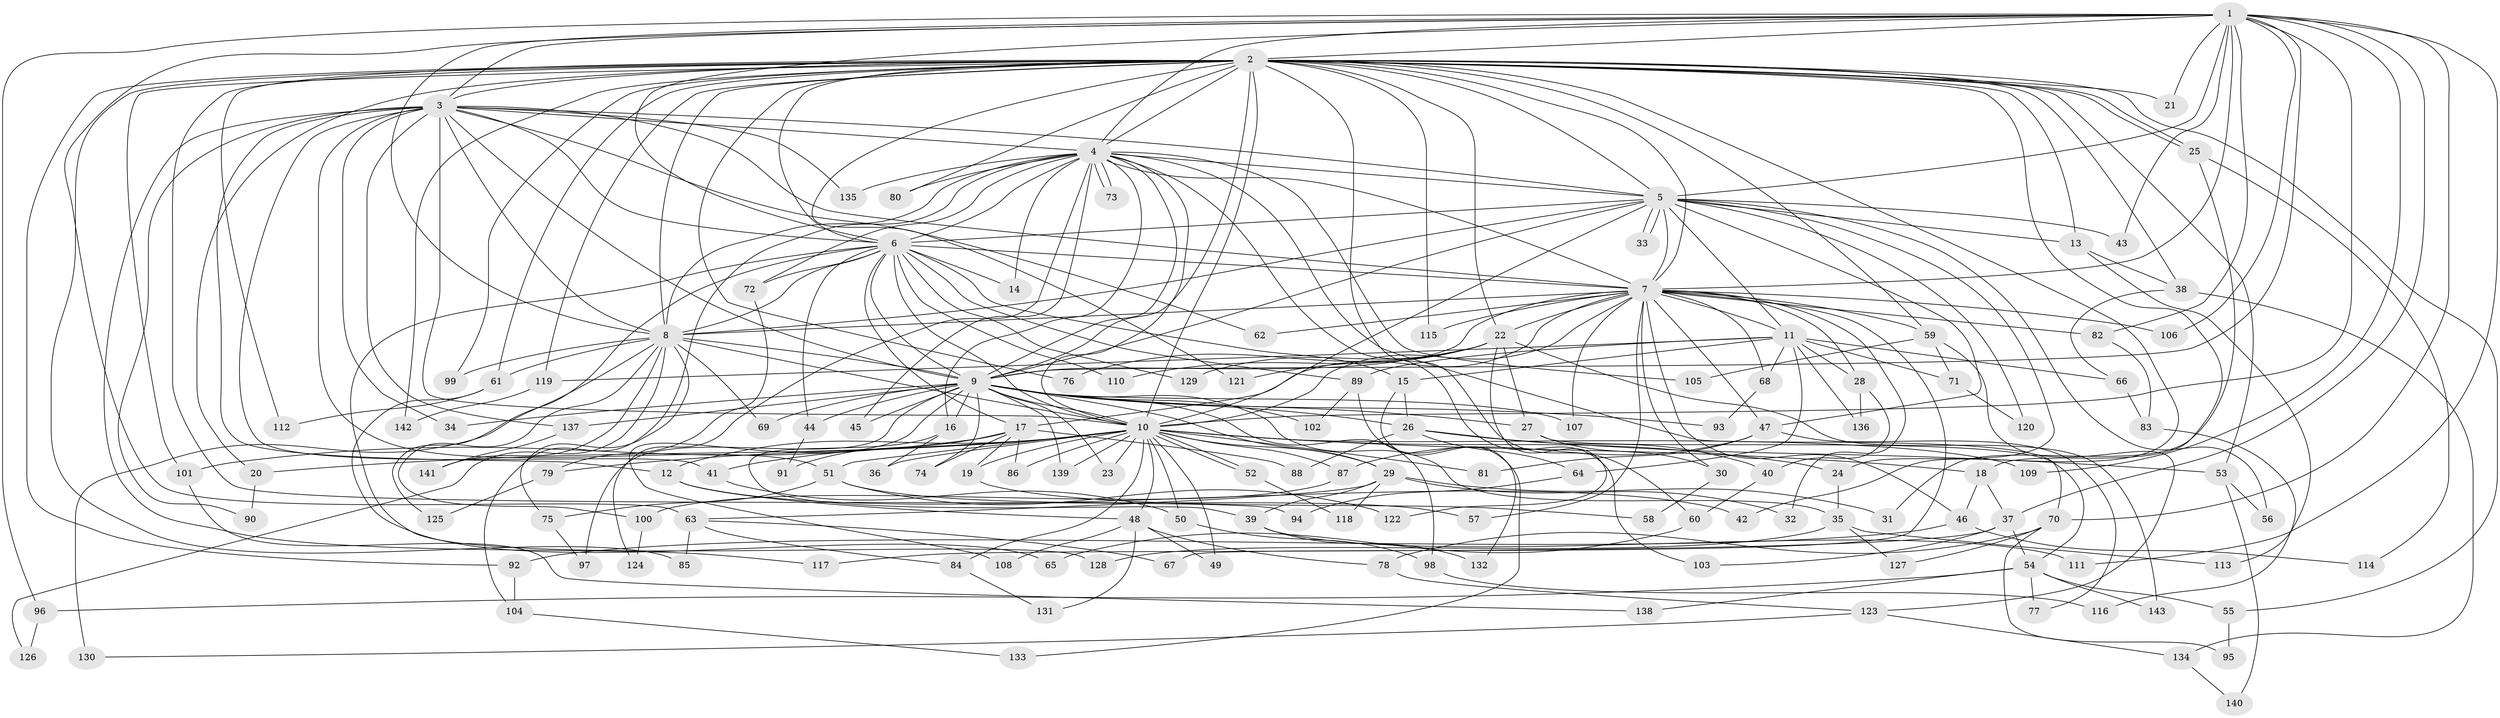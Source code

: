 // Generated by graph-tools (version 1.1) at 2025/11/02/27/25 16:11:04]
// undirected, 143 vertices, 311 edges
graph export_dot {
graph [start="1"]
  node [color=gray90,style=filled];
  1;
  2;
  3;
  4;
  5;
  6;
  7;
  8;
  9;
  10;
  11;
  12;
  13;
  14;
  15;
  16;
  17;
  18;
  19;
  20;
  21;
  22;
  23;
  24;
  25;
  26;
  27;
  28;
  29;
  30;
  31;
  32;
  33;
  34;
  35;
  36;
  37;
  38;
  39;
  40;
  41;
  42;
  43;
  44;
  45;
  46;
  47;
  48;
  49;
  50;
  51;
  52;
  53;
  54;
  55;
  56;
  57;
  58;
  59;
  60;
  61;
  62;
  63;
  64;
  65;
  66;
  67;
  68;
  69;
  70;
  71;
  72;
  73;
  74;
  75;
  76;
  77;
  78;
  79;
  80;
  81;
  82;
  83;
  84;
  85;
  86;
  87;
  88;
  89;
  90;
  91;
  92;
  93;
  94;
  95;
  96;
  97;
  98;
  99;
  100;
  101;
  102;
  103;
  104;
  105;
  106;
  107;
  108;
  109;
  110;
  111;
  112;
  113;
  114;
  115;
  116;
  117;
  118;
  119;
  120;
  121;
  122;
  123;
  124;
  125;
  126;
  127;
  128;
  129;
  130;
  131;
  132;
  133;
  134;
  135;
  136;
  137;
  138;
  139;
  140;
  141;
  142;
  143;
  1 -- 2;
  1 -- 3;
  1 -- 4;
  1 -- 5;
  1 -- 6;
  1 -- 7;
  1 -- 8;
  1 -- 9;
  1 -- 10;
  1 -- 21;
  1 -- 37;
  1 -- 43;
  1 -- 63;
  1 -- 70;
  1 -- 82;
  1 -- 96;
  1 -- 106;
  1 -- 109;
  1 -- 111;
  2 -- 3;
  2 -- 4;
  2 -- 5;
  2 -- 6;
  2 -- 7;
  2 -- 8;
  2 -- 9;
  2 -- 10;
  2 -- 13;
  2 -- 18;
  2 -- 20;
  2 -- 21;
  2 -- 22;
  2 -- 25;
  2 -- 25;
  2 -- 38;
  2 -- 42;
  2 -- 53;
  2 -- 55;
  2 -- 59;
  2 -- 60;
  2 -- 61;
  2 -- 76;
  2 -- 80;
  2 -- 85;
  2 -- 92;
  2 -- 94;
  2 -- 99;
  2 -- 101;
  2 -- 112;
  2 -- 115;
  2 -- 119;
  2 -- 121;
  2 -- 142;
  3 -- 4;
  3 -- 5;
  3 -- 6;
  3 -- 7;
  3 -- 8;
  3 -- 9;
  3 -- 10;
  3 -- 12;
  3 -- 34;
  3 -- 41;
  3 -- 51;
  3 -- 62;
  3 -- 90;
  3 -- 117;
  3 -- 135;
  3 -- 137;
  4 -- 5;
  4 -- 6;
  4 -- 7;
  4 -- 8;
  4 -- 9;
  4 -- 10;
  4 -- 14;
  4 -- 16;
  4 -- 45;
  4 -- 70;
  4 -- 72;
  4 -- 73;
  4 -- 73;
  4 -- 80;
  4 -- 103;
  4 -- 104;
  4 -- 105;
  4 -- 124;
  4 -- 135;
  5 -- 6;
  5 -- 7;
  5 -- 8;
  5 -- 9;
  5 -- 10;
  5 -- 11;
  5 -- 13;
  5 -- 24;
  5 -- 33;
  5 -- 33;
  5 -- 43;
  5 -- 47;
  5 -- 56;
  5 -- 120;
  6 -- 7;
  6 -- 8;
  6 -- 9;
  6 -- 10;
  6 -- 14;
  6 -- 15;
  6 -- 17;
  6 -- 44;
  6 -- 72;
  6 -- 89;
  6 -- 110;
  6 -- 125;
  6 -- 128;
  6 -- 129;
  7 -- 8;
  7 -- 9;
  7 -- 10;
  7 -- 11;
  7 -- 17;
  7 -- 22;
  7 -- 28;
  7 -- 30;
  7 -- 32;
  7 -- 46;
  7 -- 47;
  7 -- 57;
  7 -- 59;
  7 -- 62;
  7 -- 67;
  7 -- 68;
  7 -- 82;
  7 -- 106;
  7 -- 107;
  7 -- 115;
  8 -- 9;
  8 -- 10;
  8 -- 61;
  8 -- 69;
  8 -- 75;
  8 -- 99;
  8 -- 100;
  8 -- 126;
  8 -- 130;
  8 -- 141;
  9 -- 10;
  9 -- 16;
  9 -- 23;
  9 -- 26;
  9 -- 27;
  9 -- 29;
  9 -- 34;
  9 -- 35;
  9 -- 44;
  9 -- 45;
  9 -- 69;
  9 -- 74;
  9 -- 93;
  9 -- 97;
  9 -- 98;
  9 -- 102;
  9 -- 107;
  9 -- 108;
  9 -- 137;
  9 -- 139;
  10 -- 12;
  10 -- 18;
  10 -- 19;
  10 -- 20;
  10 -- 23;
  10 -- 24;
  10 -- 29;
  10 -- 36;
  10 -- 41;
  10 -- 48;
  10 -- 49;
  10 -- 50;
  10 -- 51;
  10 -- 52;
  10 -- 52;
  10 -- 79;
  10 -- 81;
  10 -- 84;
  10 -- 86;
  10 -- 87;
  10 -- 109;
  10 -- 139;
  11 -- 15;
  11 -- 28;
  11 -- 64;
  11 -- 66;
  11 -- 68;
  11 -- 71;
  11 -- 89;
  11 -- 119;
  11 -- 136;
  12 -- 42;
  12 -- 48;
  13 -- 38;
  13 -- 113;
  15 -- 26;
  15 -- 132;
  16 -- 36;
  16 -- 39;
  17 -- 19;
  17 -- 74;
  17 -- 86;
  17 -- 88;
  17 -- 91;
  17 -- 101;
  18 -- 37;
  18 -- 46;
  19 -- 58;
  20 -- 90;
  22 -- 27;
  22 -- 76;
  22 -- 110;
  22 -- 121;
  22 -- 122;
  22 -- 129;
  22 -- 143;
  24 -- 35;
  25 -- 31;
  25 -- 114;
  26 -- 40;
  26 -- 53;
  26 -- 64;
  26 -- 88;
  27 -- 30;
  27 -- 54;
  28 -- 40;
  28 -- 136;
  29 -- 31;
  29 -- 32;
  29 -- 39;
  29 -- 63;
  29 -- 118;
  30 -- 58;
  35 -- 113;
  35 -- 127;
  35 -- 128;
  37 -- 54;
  37 -- 103;
  37 -- 117;
  38 -- 66;
  38 -- 134;
  39 -- 111;
  39 -- 132;
  40 -- 60;
  41 -- 50;
  44 -- 91;
  46 -- 92;
  46 -- 114;
  47 -- 77;
  47 -- 81;
  47 -- 87;
  48 -- 49;
  48 -- 78;
  48 -- 108;
  48 -- 131;
  50 -- 98;
  51 -- 57;
  51 -- 75;
  51 -- 122;
  52 -- 118;
  53 -- 56;
  53 -- 140;
  54 -- 55;
  54 -- 77;
  54 -- 96;
  54 -- 138;
  54 -- 143;
  55 -- 95;
  59 -- 71;
  59 -- 105;
  59 -- 123;
  60 -- 65;
  61 -- 65;
  61 -- 112;
  63 -- 67;
  63 -- 84;
  63 -- 85;
  64 -- 94;
  66 -- 83;
  68 -- 93;
  70 -- 78;
  70 -- 95;
  70 -- 127;
  71 -- 120;
  72 -- 79;
  75 -- 97;
  78 -- 123;
  79 -- 125;
  82 -- 83;
  83 -- 116;
  84 -- 131;
  87 -- 100;
  89 -- 102;
  89 -- 133;
  92 -- 104;
  96 -- 126;
  98 -- 116;
  100 -- 124;
  101 -- 138;
  104 -- 133;
  119 -- 142;
  123 -- 130;
  123 -- 134;
  134 -- 140;
  137 -- 141;
}

